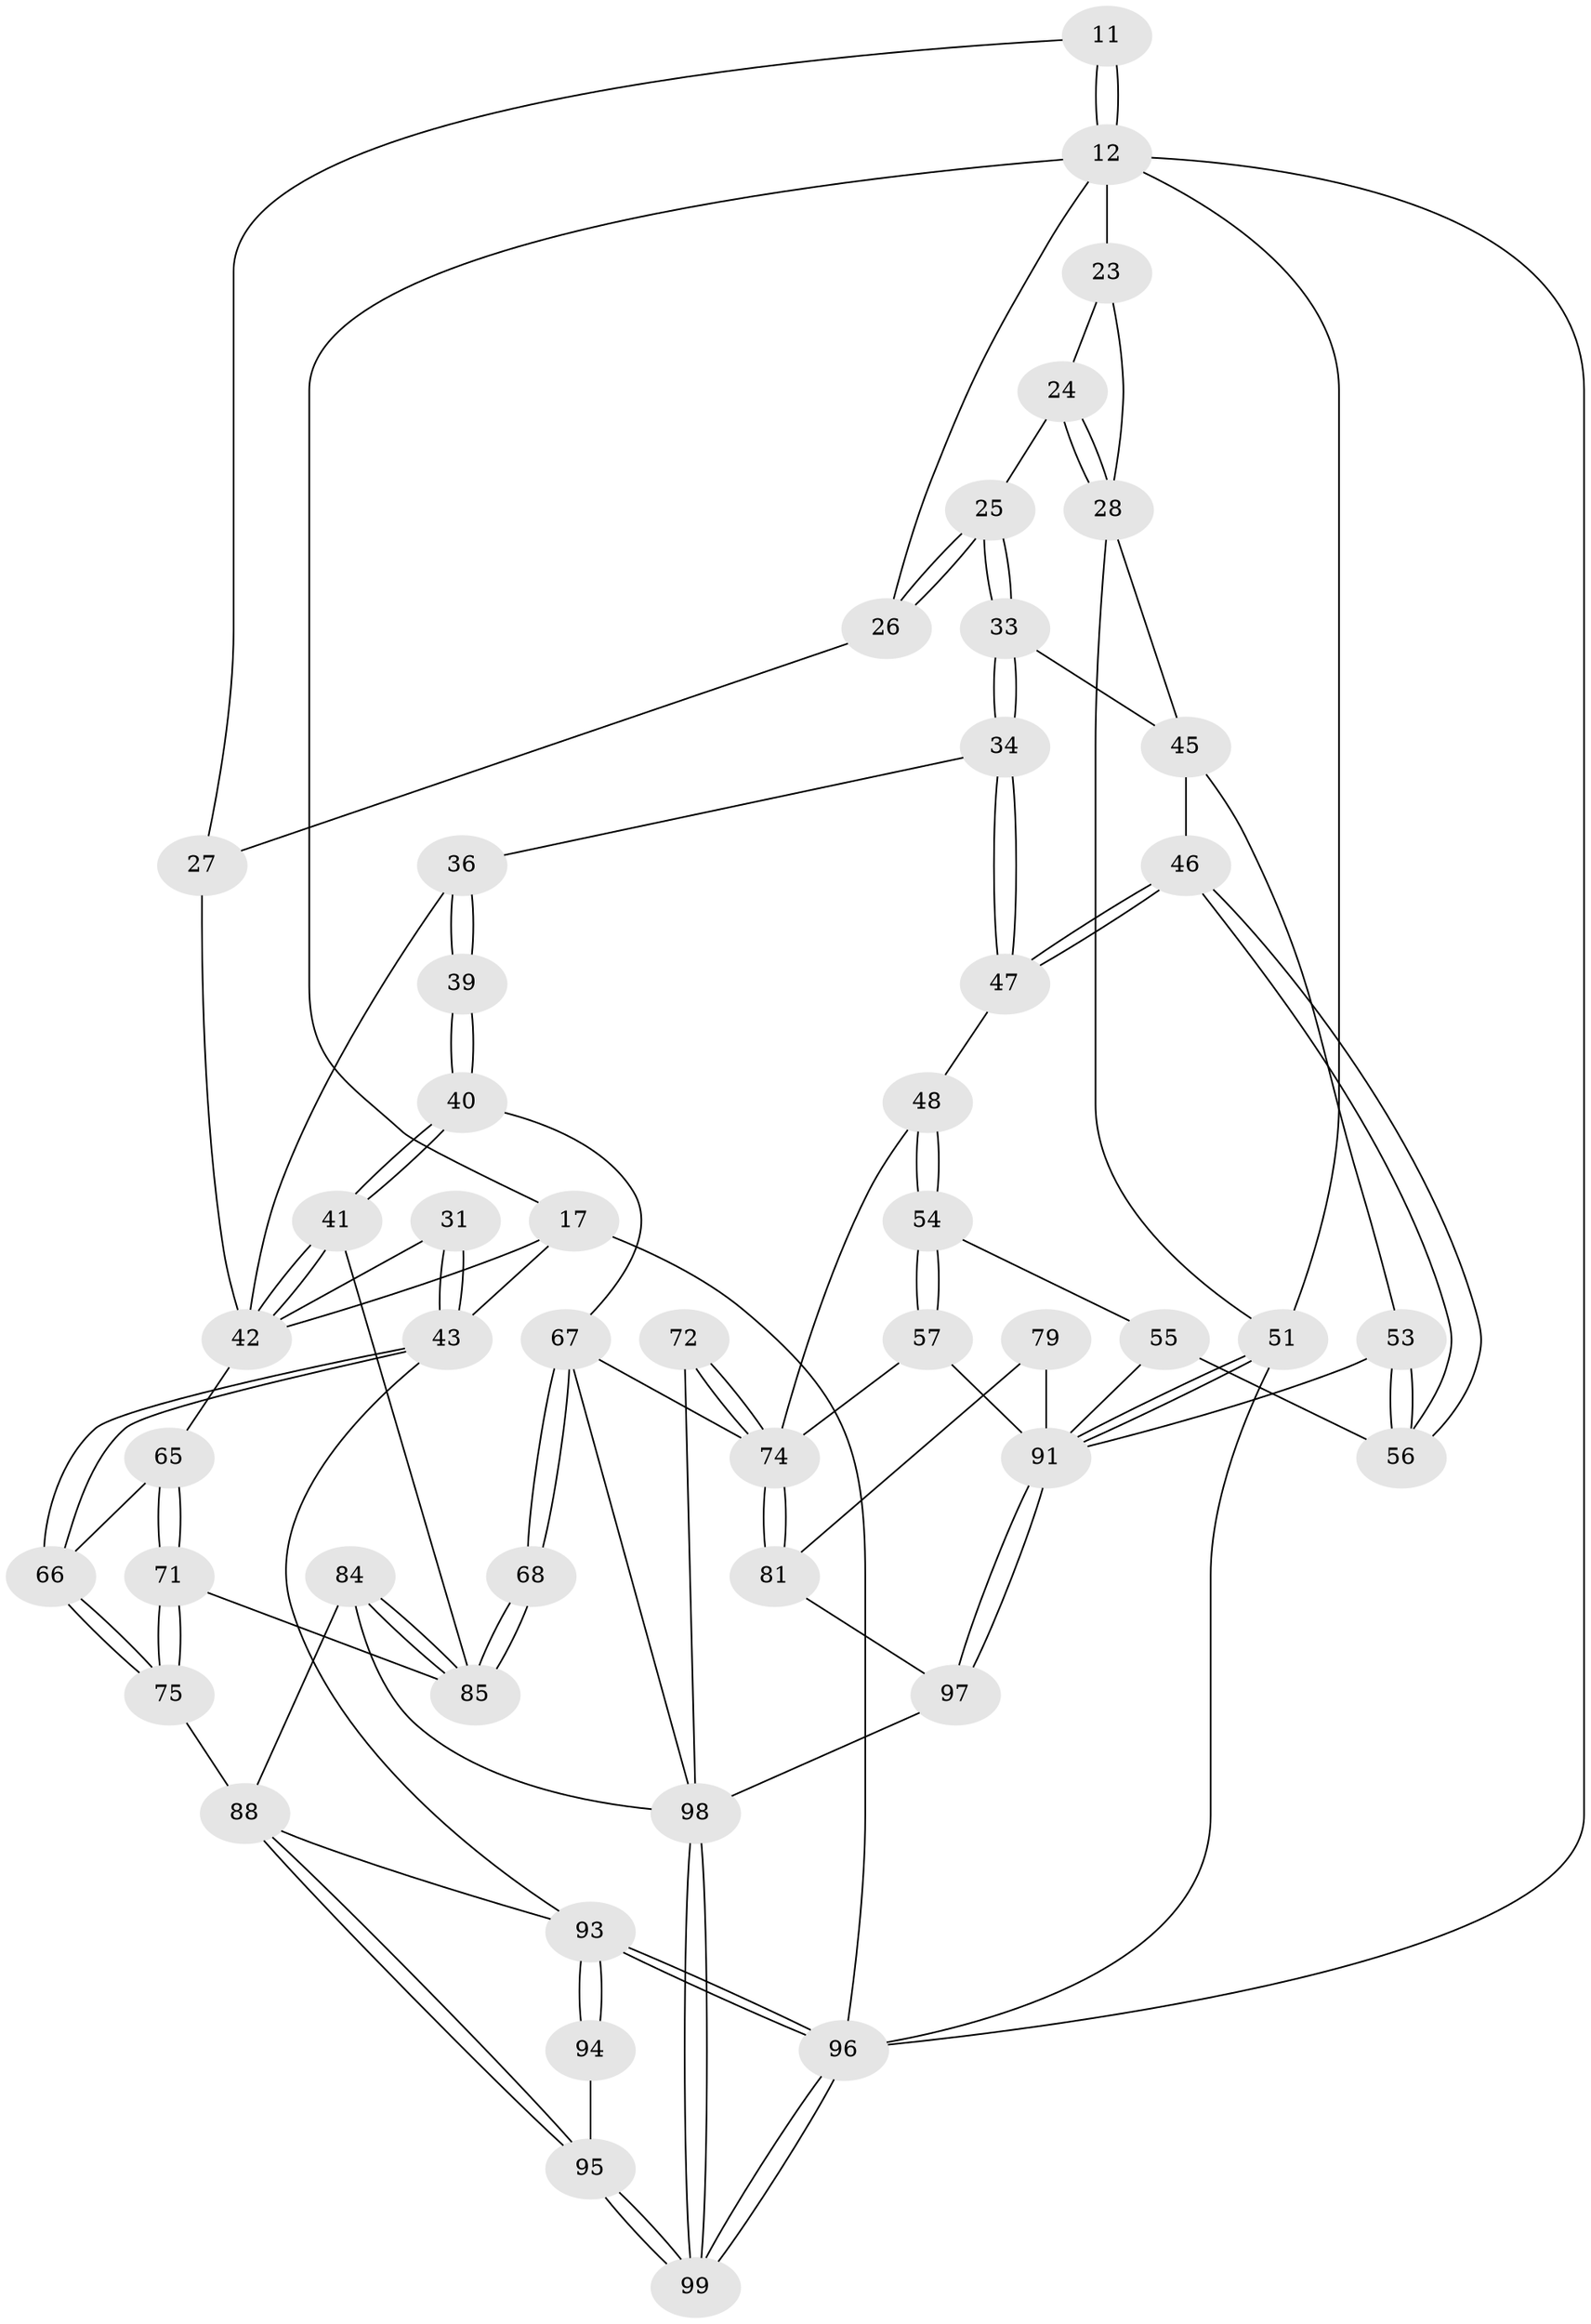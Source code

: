 // original degree distribution, {3: 0.030303030303030304, 4: 0.23232323232323232, 6: 0.2222222222222222, 5: 0.5151515151515151}
// Generated by graph-tools (version 1.1) at 2025/01/03/09/25 05:01:17]
// undirected, 49 vertices, 115 edges
graph export_dot {
graph [start="1"]
  node [color=gray90,style=filled];
  11 [pos="+0.46408631060470545+0.2383429102940707"];
  12 [pos="+0.3352308776310425+0.150405951991822",super="+6+10"];
  17 [pos="+0.25672020991926836+0.3032242454819625",super="+16+15"];
  23 [pos="+0.8461096172958427+0.15232947708899208"];
  24 [pos="+1+0.25095214674153216"];
  25 [pos="+0.7975523255101289+0.3740028278616857"];
  26 [pos="+0.7528845504449263+0.278036212571996"];
  27 [pos="+0.5054427787216577+0.33418701141865864",super="+20"];
  28 [pos="+1+0.2449173607398549",super="+22"];
  31 [pos="+0.30310445251624785+0.5577282778920089"];
  33 [pos="+0.7985217745492488+0.4385207733582996"];
  34 [pos="+0.7883172659340182+0.4558717138827771"];
  36 [pos="+0.543951570369287+0.4061235502311675",super="+35"];
  39 [pos="+0.5421416964652809+0.5935180832316085"];
  40 [pos="+0.5363752954641564+0.6056953946752172"];
  41 [pos="+0.3546050591911669+0.6062247980047055"];
  42 [pos="+0.3479192120956482+0.6008733954688462",super="+30+32"];
  43 [pos="+0.05810388542235683+0.628404569623763",super="+37+19+18"];
  45 [pos="+0.9366539478508901+0.4503977832434498",super="+44"];
  46 [pos="+0.9932051097807405+0.5998880062760834"];
  47 [pos="+0.7889928471682189+0.46195097894253223"];
  48 [pos="+0.7892355218050182+0.509175003957364"];
  51 [pos="+1+1",super="+3"];
  53 [pos="+1+0.6193622524700869"];
  54 [pos="+0.8528376514225069+0.6226491789470014"];
  55 [pos="+0.9701929612774903+0.6221457708838487"];
  56 [pos="+0.9977833955089254+0.6066747701741426"];
  57 [pos="+0.8379880762546469+0.7353071646541418"];
  65 [pos="+0.23955440037065492+0.7183253669565867"];
  66 [pos="+0.18509399777863936+0.7595454696159505"];
  67 [pos="+0.5263702555459948+0.782637903715884",super="+61+50"];
  68 [pos="+0.48215076507375065+0.8119555421056684"];
  71 [pos="+0.2960813781231191+0.8273574873490491"];
  72 [pos="+0.6697062083663734+0.7514797690472612"];
  74 [pos="+0.738009748865542+0.7789089493400454",super="+60"];
  75 [pos="+0.1897108579833815+0.8843346270162457"];
  79 [pos="+0.8429755454579109+0.8581433089870227"];
  81 [pos="+0.7337823523795141+0.8248885444740436",super="+80"];
  84 [pos="+0.4601633937545063+0.9409205639399645"];
  85 [pos="+0.45765949818385465+0.9291113228112555",super="+70+69"];
  88 [pos="+0.1927648384618464+0.9361449754157903",super="+77"];
  91 [pos="+1+1",super="+89+87"];
  93 [pos="+0+1",super="+78"];
  94 [pos="+0.027809808160895615+0.9492507838237929"];
  95 [pos="+0.18514555486280052+1"];
  96 [pos="+0+1",super="+13+7"];
  97 [pos="+0.8423542855872276+1",super="+92+90"];
  98 [pos="+0.5050548944310056+1",super="+83"];
  99 [pos="+0.1659115115247104+1"];
  11 -- 12 [weight=2];
  11 -- 12;
  11 -- 27;
  12 -- 96;
  12 -- 51 [weight=2];
  12 -- 23;
  12 -- 26;
  12 -- 17;
  17 -- 42;
  17 -- 43 [weight=2];
  17 -- 96 [weight=2];
  23 -- 24;
  23 -- 28;
  24 -- 25;
  24 -- 28;
  24 -- 28;
  25 -- 26;
  25 -- 26;
  25 -- 33;
  25 -- 33;
  26 -- 27;
  27 -- 42 [weight=2];
  28 -- 45;
  28 -- 51;
  31 -- 43 [weight=2];
  31 -- 43;
  31 -- 42;
  33 -- 34;
  33 -- 34;
  33 -- 45;
  34 -- 47;
  34 -- 47;
  34 -- 36;
  36 -- 39 [weight=2];
  36 -- 39;
  36 -- 42;
  39 -- 40;
  39 -- 40;
  40 -- 41;
  40 -- 41;
  40 -- 67;
  41 -- 42;
  41 -- 42;
  41 -- 85;
  42 -- 65;
  43 -- 66;
  43 -- 66;
  43 -- 93;
  45 -- 46;
  45 -- 53;
  46 -- 47;
  46 -- 47;
  46 -- 56;
  46 -- 56;
  47 -- 48;
  48 -- 54;
  48 -- 54;
  48 -- 74;
  51 -- 91 [weight=2];
  51 -- 91;
  51 -- 96 [weight=2];
  53 -- 56;
  53 -- 56;
  53 -- 91;
  54 -- 55;
  54 -- 57;
  54 -- 57;
  55 -- 56;
  55 -- 91;
  57 -- 74;
  57 -- 91;
  65 -- 66;
  65 -- 71;
  65 -- 71;
  66 -- 75;
  66 -- 75;
  67 -- 68;
  67 -- 68;
  67 -- 74 [weight=2];
  67 -- 98;
  68 -- 85 [weight=2];
  68 -- 85;
  71 -- 75;
  71 -- 75;
  71 -- 85;
  72 -- 74 [weight=2];
  72 -- 74;
  72 -- 98;
  74 -- 81;
  74 -- 81;
  75 -- 88;
  79 -- 91 [weight=2];
  79 -- 81;
  81 -- 97 [weight=2];
  84 -- 85;
  84 -- 85;
  84 -- 88;
  84 -- 98;
  88 -- 95;
  88 -- 95;
  88 -- 93;
  91 -- 97 [weight=2];
  91 -- 97;
  93 -- 94;
  93 -- 94;
  93 -- 96 [weight=2];
  93 -- 96;
  94 -- 95;
  95 -- 99;
  95 -- 99;
  96 -- 99;
  96 -- 99;
  97 -- 98 [weight=2];
  98 -- 99;
  98 -- 99;
}
